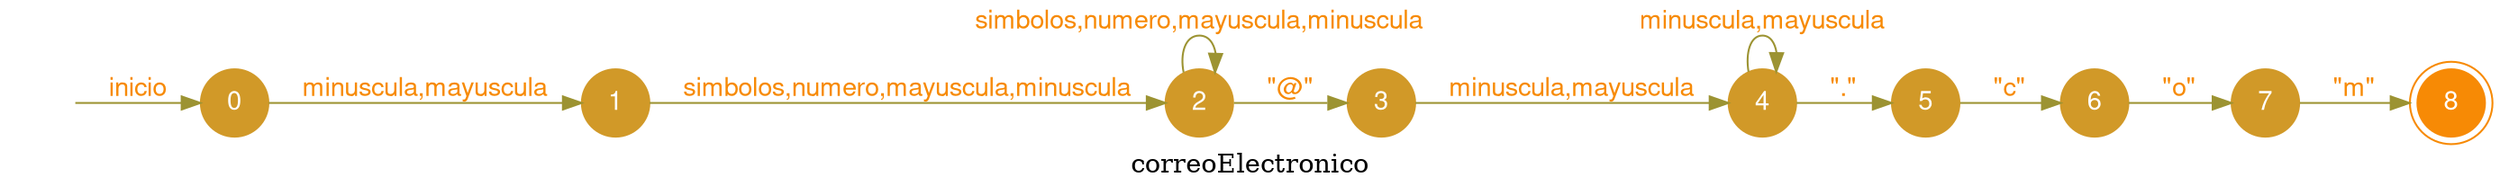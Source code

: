 digraph finite_state_machine {
	node[fontname="Helvetica,Arial,sans-serif"]
	edge[fontname="Helvetica,Arial,sans-serif" color="#9c9332"]
	rankdir=LR;
	node[shape = doublecircle, color = "#f78a05" fillcolor="#f78a05" style =filled fontcolor=white];
8;
	node[shape = circle, color = "#d19928" fillcolor="#d19928" style =filled fontcolor=white];

	flechainicio [style=invis fontsize="0"];
	flechainicio -> 0 [label="inicio" fontcolor="#f78a05"];
	0->1[label = "minuscula,mayuscula" fontcolor="#f78a05"];
1->2[label = "simbolos,numero,mayuscula,minuscula" fontcolor="#f78a05"];
2->2[label = "simbolos,numero,mayuscula,minuscula" fontcolor="#f78a05"];
2->3[label = "\"@\"" fontcolor="#f78a05"];
3->4[label = "minuscula,mayuscula" fontcolor="#f78a05"];
4->4[label = "minuscula,mayuscula" fontcolor="#f78a05"];
4->5[label = "\".\"" fontcolor="#f78a05"];
5->6[label = "\"c\"" fontcolor="#f78a05"];
6->7[label = "\"o\"" fontcolor="#f78a05"];
7->8[label = "\"m\"" fontcolor="#f78a05"];
	label= "correoElectronico"
}